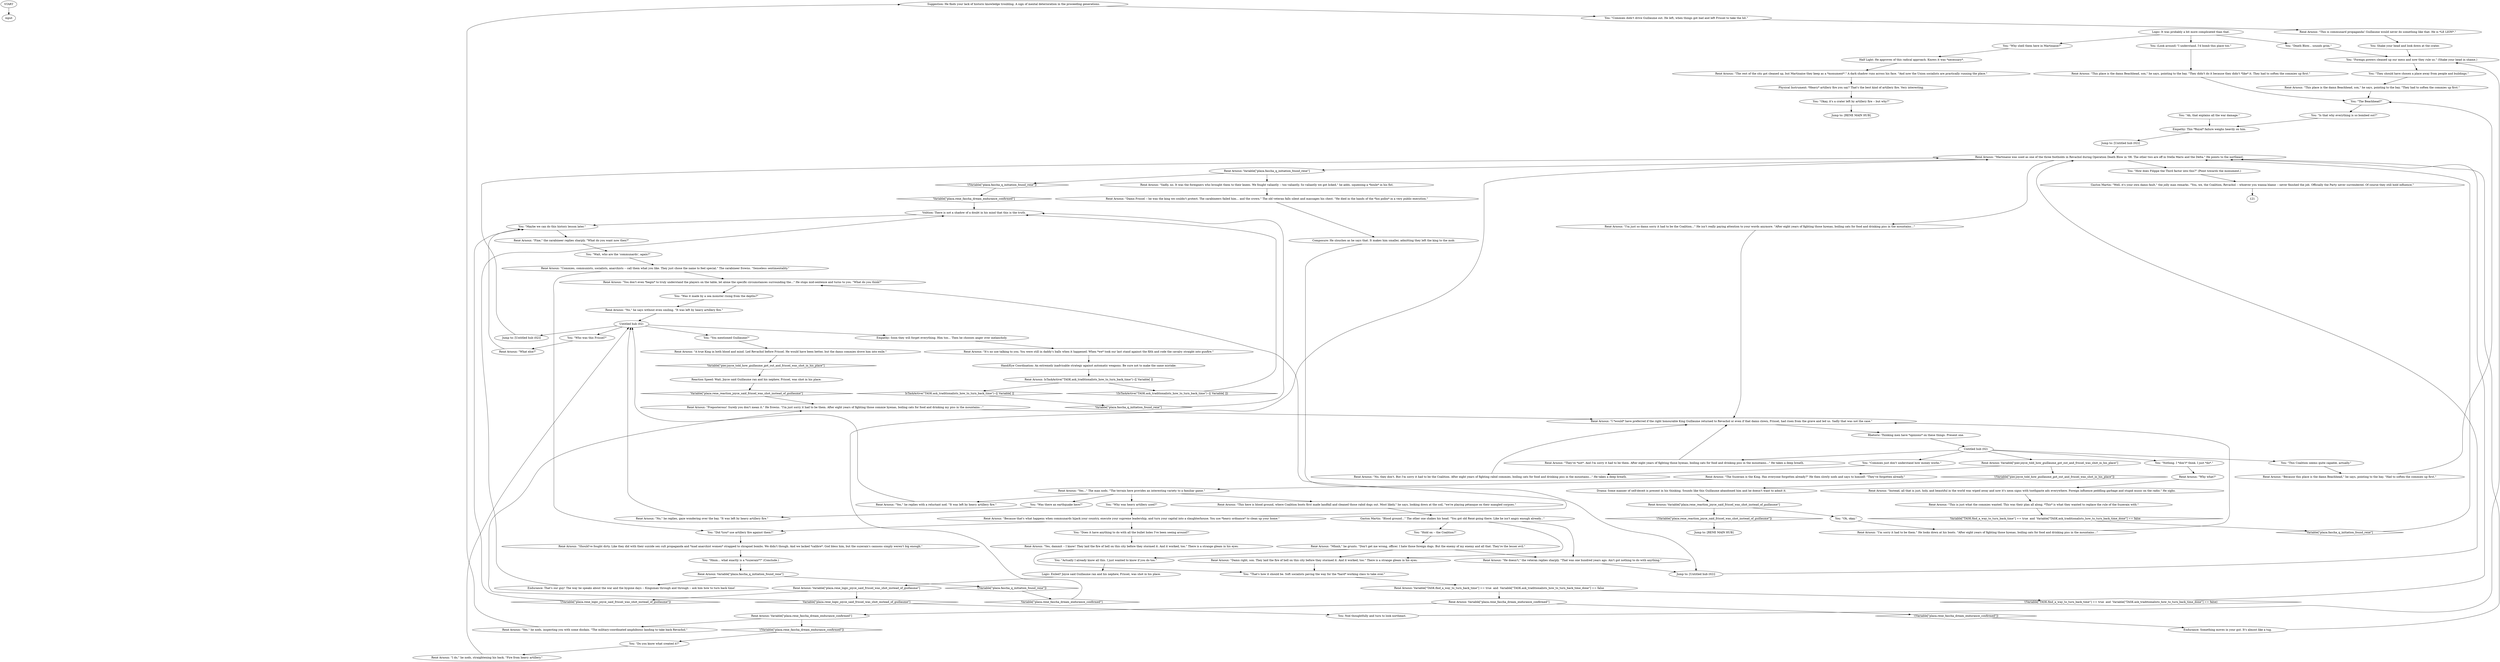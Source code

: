# PLAZA / RIVER CRATER
# You ask René about crater and get the streamlined history lesson without any messy checks or hubs within hubs withing hubs. Sweet and short.
# ==================================================
digraph G {
	  0 [label="START"];
	  1 [label="input"];
	  2 [label="Suggestion: He finds your lack of historic knowledge troubling. A sign of mental deterioration in the proceeding generations."];
	  3 [label="René Arnoux: \"I do,\" he nods, straightening his back. \"Fire from heavy artillery.\""];
	  4 [label="René Arnoux: \"Commies, communists, socialists, anarchists -- call them what you like. They just chose the name to feel special.\" The carabineer frowns. \"Senseless sentimentality.\""];
	  5 [label="René Arnoux: \"This is communard propaganda! Guillaume would never do something like that. He is *LE LION*.\""];
	  6 [label="You: (Look around) \"I understand. I'd bomb this place too.\""];
	  7 [label="René Arnoux: \"This place is the damn Beachhead, son,\" he says, pointing to the bay. \"They didn't do it because they didn't *like* it. They had to soften the commies up first.\""];
	  8 [label="Drama: Some manner of self-deceit is present in his thinking. Sounds like this Guillaume abandoned him and he doesn't want to admit it."];
	  9 [label="Hand/Eye Coordination: An extremely inadvisable strategy against automatic weapons. Be sure not to make the same mistake."];
	  10 [label="You: \"Was there an earthquake here?\""];
	  11 [label="René Arnoux: \"The rest of the city got cleaned up, but Martinaise they keep as a *monument*.\" A dark shadow runs across his face. \"And now the Union socialists are practically running the place.\""];
	  12 [label="Untitled hub (02)"];
	  13 [label="You: \"Did *you* use artillery fire against them?\""];
	  14 [label="You: \"Who was this Frissel?\""];
	  15 [label="René Arnoux: \"A true King in both blood and mind. Led Revachol before Frissel. He would have been better, but the damn commies drove him into exile.\""];
	  16 [label="Reaction Speed: Wait, Joyce said Guillaume ran and his nephew, Frissel, was shot in his place."];
	  17 [label="René Arnoux: \"This place is the damn Beachhead, son,\" he says, pointing to the bay. \"They had to soften the commies up first.\""];
	  18 [label="You: \"You mentioned Guillaume?\""];
	  19 [label="René Arnoux: \"It's no use talking to you. You were still in daddy's balls when it happened. When *we* took our last stand against the filth and rode the cavalry straight into gunfire.\""];
	  20 [label="René Arnoux: \"Fine,\" the carabineer replies sharply. \"What do you want now then?\""];
	  21 [label="René Arnoux: \"No,\" he replies, gaze wondering over the bay. \"It was left by heavy artillery fire.\""];
	  22 [label="You: \"Why shell them here in Martinaise?\""];
	  23 [label="You: \"Actually I already know all this. I just wanted to know if you do too.\""];
	  24 [label="René Arnoux: \"No,\" he says without even smiling. \"It was left by heavy artillery fire.\""];
	  25 [label="René Arnoux: \"Mhmh,\" he grunts. \"Don't get me wrong, officer. I hate those foreign dogs. But the enemy of my enemy and all that. They're the lesser evil.\""];
	  26 [label="You: \"Commies just don't understand how money works.\""];
	  27 [label="René Arnoux: \"Because that's what happens when communards hijack your country, execute your supreme leadership, and turn your capital into a slaughterhouse. You use *heavy ordnance* to clean up your home.\""];
	  28 [label="Endurance: Something moves in your gut. It's almost like a tug."];
	  29 [label="René Arnoux: IsTaskActive(\"TASK.ask_traditionalists_how_to_turn_back_time\")--[[ Variable[ ]]"];
	  30 [label="IsTaskActive(\"TASK.ask_traditionalists_how_to_turn_back_time\")--[[ Variable[ ]]", shape=diamond];
	  31 [label="!(IsTaskActive(\"TASK.ask_traditionalists_how_to_turn_back_time\")--[[ Variable[ ]])", shape=diamond];
	  32 [label="You: \"Hold on -- the Coalition?\""];
	  33 [label="You: \"This Coalition seems quite capable, actually.\""];
	  34 [label="René Arnoux: \"I *would* have preferred if the right honourable King Guillaume returned to Revachol or even if that damn clown, Frissel, had risen from the grave and led us. Sadly that was not the case.\""];
	  35 [label="René Arnoux: Variable[\"plaza.rene_logic_joyce_said_frissel_was_shot_instead_of_guillaume\"]"];
	  36 [label="Variable[\"plaza.rene_logic_joyce_said_frissel_was_shot_instead_of_guillaume\"]", shape=diamond];
	  37 [label="!(Variable[\"plaza.rene_logic_joyce_said_frissel_was_shot_instead_of_guillaume\"])", shape=diamond];
	  38 [label="You: \"Okay, it's a crater left by artillery fire -- but why?\""];
	  39 [label="You: \"The Beachhead?\""];
	  40 [label="Gaston Martin: \"Blood ground...\" The other one shakes his head. \"You got old René going there. Like he isn't angry enough already...\""];
	  41 [label="René Arnoux: \"This is just what the commies wanted. This was their plan all along. *This* is what they wanted to replace the rule of the Suzerain with.\""];
	  42 [label="René Arnoux: \"No, they don't. But I'm sorry it had to be the Coalition. After eight years of fighting rabid commies, boiling cats for food and drinking piss in the mountains...\" He takes a deep breath."];
	  43 [label="You: \"Nothing. I *don't* think. I just *do*.\""];
	  44 [label="Composure: He slouches as he says that. It makes him smaller, admitting they left the king to the mob."];
	  45 [label="Logic: It was probably a bit more complicated than that."];
	  46 [label="You: \"Hmm... what exactly is a *suzerain*?\" (Conclude.)"];
	  47 [label="Jump to: [Untitled hub (02)]"];
	  48 [label="Jump to: [Untitled hub (02)]"];
	  49 [label="René Arnoux: Variable[\"plaza.rene_reaction_joyce_said_frissel_was_shot_instead_of_guillaume\"]"];
	  50 [label="Variable[\"plaza.rene_reaction_joyce_said_frissel_was_shot_instead_of_guillaume\"]", shape=diamond];
	  51 [label="!(Variable[\"plaza.rene_reaction_joyce_said_frissel_was_shot_instead_of_guillaume\"])", shape=diamond];
	  52 [label="You: \"Oh, okay.\""];
	  53 [label="You: Nod thoughtfully and turn to look northeast."];
	  54 [label="René Arnoux: Variable[\"plaza.fascha_q_initiation_found_rene\"]"];
	  55 [label="Variable[\"plaza.fascha_q_initiation_found_rene\"]", shape=diamond];
	  56 [label="!(Variable[\"plaza.fascha_q_initiation_found_rene\"])", shape=diamond];
	  57 [label="René Arnoux: \"Sadly, no. It was the foreigners who brought them to their knees. We fought valiantly -- too valiantly. So valiantly we got licked,\" he adds, squeezing a *boule* in his fist."];
	  58 [label="René Arnoux: \"Should've fought dirty. Like they did with their suicide sex cult propaganda and *mad anarchist women* strapped to shrapnel bombs. We didn't though. And we lacked *calibre*. God bless him, but the suzerain's cannons simply weren't big enough.“"];
	  59 [label="René Arnoux: \"Damn Frissel -- he was the king we couldn't protect. The carabineers failed him... and the crown.\" The old veteran falls silent and massages his chest. \"He died in the hands of the *hoi polloi* in a very public execution.\""];
	  60 [label="René Arnoux: \"What else?\""];
	  61 [label="René Arnoux: \"I'm sorry it had to be them.\" He looks down at his boots. \"After eight years of fighting those hyenas, boiling cats for food and drinking piss in the mountains...\""];
	  62 [label="You: \"They should have chosen a place away from people and buildings.\""];
	  63 [label="You: \"Death Blow... sounds grim.\""];
	  64 [label="René Arnoux: \"I'm just so damn sorry it had to be the Coalition...\" He isn't really paying attention to your words anymore. \"After eight years of fighting those hyenas, boiling cats for food and drinking piss in the mountains...\""];
	  65 [label="René Arnoux: \"Why what?\""];
	  66 [label="Jump to: [RENE MAIN HUB]"];
	  67 [label="Volition: There is not a shadow of a doubt in his mind that this is the truth."];
	  68 [label="You: Shake your head and look down at the crater."];
	  69 [label="You: \"How does Filippe the Third factor into this?\" (Point towards the monument.)"];
	  70 [label="Empathy: Soon they will forget everything. Him too... Then he chooses anger over melancholy."];
	  71 [label="René Arnoux: \"Yes...\" The man nods. \"The terrain here provides an interesting variety to a familiar game.\""];
	  72 [label="You: \"Ah, that explains all the war damage.\""];
	  73 [label="René Arnoux: \"He doesn't,\" the veteran replies sharply. \"That was one hundred years ago. Ain't got nothing to do with anything.\""];
	  74 [label="Gaston Martin: \"Well, it's your own damn fault,\" the jolly man remarks. \"You, we, the Coalition, Revachol -- whoever you wanna blame -- never finished the job. Officially the Party never surrendered. Of course they still hold influence.\""];
	  75 [label="Physical Instrument: *Heavy* artillery fire you say? That's the best kind of artillery fire. Very interesting."];
	  76 [label="Untitled hub (02)"];
	  77 [label="René Arnoux: \"Martinaise was used as one of the three footholds in Revachol during Operation Death Blow in '08. The other two are off in Stella Maris and the Delta.\" He points to the northeast."];
	  78 [label="You: \"Commies didn't drive Guillaume out. He left, when things got bad and left Frissel to take the hit.\""];
	  79 [label="René Arnoux: \"Preposterous! Surely you don't mean it.\" He frowns. \"I'm just sorry it had to be them. After eight years of fighting those commie hyenas, boiling cats for food and drinking my piss in the mountains...\""];
	  80 [label="René Arnoux: Variable[\"TASK.find_a_way_to_turn_back_time\"] == true  and  Variable[\"TASK.ask_traditionalists_how_to_turn_back_time_done\"] == false"];
	  81 [label="Variable[\"TASK.find_a_way_to_turn_back_time\"] == true  and  Variable[\"TASK.ask_traditionalists_how_to_turn_back_time_done\"] == false", shape=diamond];
	  82 [label="!(Variable[\"TASK.find_a_way_to_turn_back_time\"] == true  and  Variable[\"TASK.ask_traditionalists_how_to_turn_back_time_done\"] == false)", shape=diamond];
	  83 [label="René Arnoux: Variable[\"plaza.rene_fascha_dream_endurance_confirmed\"]"];
	  84 [label="Variable[\"plaza.rene_fascha_dream_endurance_confirmed\"]", shape=diamond];
	  85 [label="!(Variable[\"plaza.rene_fascha_dream_endurance_confirmed\"])", shape=diamond];
	  86 [label="René Arnoux: Variable[\"plaza.rene_fascha_dream_endurance_confirmed\"]"];
	  87 [label="Variable[\"plaza.rene_fascha_dream_endurance_confirmed\"]", shape=diamond];
	  88 [label="!(Variable[\"plaza.rene_fascha_dream_endurance_confirmed\"])", shape=diamond];
	  89 [label="René Arnoux: \"Yes,\" he nods, inspecting you with some disdain. \"The military-coordinated amphibious landing to take back Revachol.\""];
	  90 [label="You: \"Is that why everything is so bombed out?\""];
	  91 [label="René Arnoux: \"Damn right, son. They laid the fire of hell on this city before they stormed it. And it worked, too.\" There is a strange gleam in his eyes."];
	  92 [label="Empathy: This *Royal* failure weighs heavily on him."];
	  93 [label="Rhetoric: Thinking men have *opinions* on these things. Present one."];
	  94 [label="You: \"Was it made by a sea monster rising from the depths?\""];
	  95 [label="René Arnoux: \"Yes,\" he replies with a reluctant nod. \"It was left by heavy artillery fire.\""];
	  96 [label="René Arnoux: \"Yes, dammit -- I know! They laid the fire of hell on this city before they stormed it. And it worked, too.\" There is a strange gleam in his eyes."];
	  97 [label="Logic: Exiled? Joyce said Guillaume ran and his nephew, Frissel, was shot in his place."];
	  98 [label="Jump to: [RENE MAIN HUB]"];
	  99 [label="You: \"Wait, who are the 'communards', again?\""];
	  100 [label="You: \"Does it have anything to do with all the bullet holes I've been seeing around?\""];
	  101 [label="René Arnoux: \"This here is blood ground, where Coalition boots first made landfall and cleaned those rabid dogs out. Most likely,\" he says, looking down at the soil, \"we're playing pétanque on their mangled corpses.\""];
	  102 [label="You: \"Foreign powers cleaned up our mess and now they rule us.\" (Shake your head in shame.)"];
	  103 [label="René Arnoux: \"They're *not*. And I'm sorry it had to be them. After eight years of fighting those hyenas, boiling cats for food and drinking piss in the mountains...\" He takes a deep breath."];
	  104 [label="René Arnoux: \"Because this place is the damn Beachhead,\" he says, pointing to the bay. \"Had to soften the commies up first.\""];
	  105 [label="Half Light: He approves of this radical approach. Knows it was *necessary*."];
	  106 [label="You: \"That's how it should be. Soft socialists paving the way for the *hard* working class to take over.\""];
	  107 [label="René Arnoux: Variable[\"pier.joyce_told_how_guillaume_got_out_and_frissel_was_shot_in_his_place\"]"];
	  108 [label="Variable[\"pier.joyce_told_how_guillaume_got_out_and_frissel_was_shot_in_his_place\"]", shape=diamond];
	  109 [label="!(Variable[\"pier.joyce_told_how_guillaume_got_out_and_frissel_was_shot_in_his_place\"])", shape=diamond];
	  110 [label="René Arnoux: \"The Suzerain is the King. Has everyone forgotten already?\" He then slowly nods and says to himself: \"They've forgotten already.\""];
	  111 [label="René Arnoux: Variable[\"plaza.fascha_q_initiation_found_rene\"]"];
	  112 [label="Variable[\"plaza.fascha_q_initiation_found_rene\"]", shape=diamond];
	  113 [label="!(Variable[\"plaza.fascha_q_initiation_found_rene\"])", shape=diamond];
	  114 [label="Endurance: That's our guy! The way he speaks about the war and the bygone days -- Kingsman through and through -- ask him how to turn back time!"];
	  115 [label="You: \"Do you know what created it?\""];
	  116 [label="You: \"Why was heavy artillery used?\""];
	  117 [label="René Arnoux: \"Instead, all that is just, holy, and beautiful in the world was wiped away and now it's neon signs with toothpaste ads everywhere. Foreign influence peddling garbage and stupid music on the radio.\" He sighs."];
	  118 [label="Jump to: [Untitled hub (02)]"];
	  119 [label="You: \"Maybe we can do this history lesson later.\""];
	  120 [label="René Arnoux: \"You don't even *begin* to truly understand the players on the table, let alone the specific circumstances surrounding the...\" He stops mid-sentence and turns to you. \"What do you think?\""];
	  0 -> 1
	  2 -> 78
	  3 -> 76
	  4 -> 120
	  4 -> 13
	  5 -> 68
	  6 -> 7
	  7 -> 39
	  8 -> 49
	  9 -> 29
	  10 -> 21
	  11 -> 75
	  12 -> 33
	  12 -> 103
	  12 -> 107
	  12 -> 43
	  12 -> 26
	  13 -> 58
	  14 -> 60
	  15 -> 108
	  16 -> 50
	  17 -> 39
	  18 -> 15
	  19 -> 9
	  20 -> 99
	  21 -> 76
	  22 -> 105
	  23 -> 97
	  24 -> 76
	  25 -> 73
	  25 -> 91
	  25 -> 23
	  26 -> 42
	  27 -> 120
	  27 -> 100
	  27 -> 13
	  28 -> 77
	  29 -> 30
	  29 -> 31
	  30 -> 55
	  31 -> 67
	  32 -> 25
	  33 -> 104
	  34 -> 93
	  35 -> 36
	  35 -> 37
	  36 -> 53
	  36 -> 79
	  37 -> 119
	  38 -> 66
	  39 -> 90
	  40 -> 32
	  40 -> 73
	  40 -> 91
	  41 -> 81
	  42 -> 34
	  43 -> 65
	  44 -> 48
	  45 -> 6
	  45 -> 22
	  45 -> 63
	  46 -> 111
	  47 -> 77
	  48 -> 77
	  49 -> 51
	  49 -> 52
	  50 -> 79
	  51 -> 98
	  52 -> 61
	  53 -> 102
	  54 -> 56
	  54 -> 57
	  55 -> 67
	  56 -> 87
	  57 -> 59
	  58 -> 46
	  59 -> 44
	  60 -> 119
	  61 -> 34
	  62 -> 17
	  63 -> 102
	  64 -> 34
	  65 -> 117
	  67 -> 119
	  68 -> 102
	  69 -> 74
	  70 -> 19
	  71 -> 10
	  71 -> 116
	  71 -> 101
	  71 -> 95
	  72 -> 92
	  73 -> 48
	  74 -> 121
	  75 -> 38
	  76 -> 18
	  76 -> 47
	  76 -> 70
	  76 -> 14
	  77 -> 64
	  77 -> 69
	  77 -> 54
	  78 -> 5
	  79 -> 34
	  80 -> 82
	  80 -> 83
	  81 -> 112
	  82 -> 77
	  83 -> 85
	  83 -> 86
	  84 -> 77
	  85 -> 28
	  86 -> 88
	  86 -> 89
	  87 -> 67
	  88 -> 115
	  89 -> 2
	  90 -> 92
	  91 -> 106
	  92 -> 118
	  93 -> 12
	  94 -> 24
	  95 -> 76
	  96 -> 106
	  97 -> 35
	  99 -> 4
	  100 -> 96
	  101 -> 40
	  102 -> 62
	  103 -> 34
	  104 -> 39
	  105 -> 11
	  106 -> 80
	  107 -> 109
	  107 -> 110
	  108 -> 16
	  109 -> 8
	  110 -> 71
	  111 -> 113
	  111 -> 114
	  112 -> 77
	  113 -> 84
	  114 -> 67
	  115 -> 3
	  116 -> 27
	  117 -> 41
	  118 -> 77
	  119 -> 20
	  120 -> 94
}

